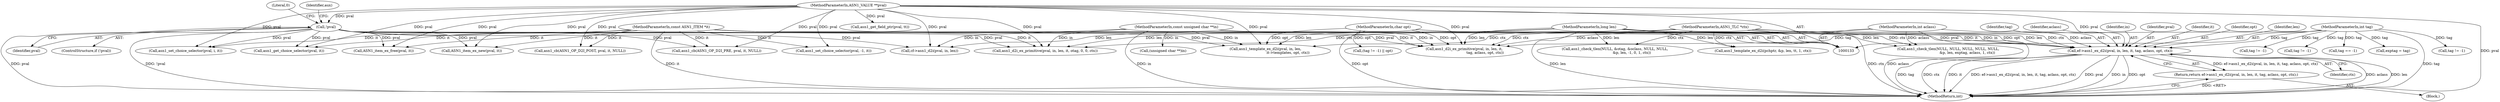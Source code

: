 digraph "0_openssl_b717b083073b6cacc0a5e2397b661678aff7ae7f@pointer" {
"1000328" [label="(Call,ef->asn1_ex_d2i(pval, in, len, it, tag, aclass, opt, ctx))"];
"1000185" [label="(Call,!pval)"];
"1000134" [label="(MethodParameterIn,ASN1_VALUE **pval)"];
"1000135" [label="(MethodParameterIn,const unsigned char **in)"];
"1000136" [label="(MethodParameterIn,long len)"];
"1000137" [label="(MethodParameterIn,const ASN1_ITEM *it)"];
"1000138" [label="(MethodParameterIn,int tag)"];
"1000139" [label="(MethodParameterIn,int aclass)"];
"1000140" [label="(MethodParameterIn,char opt)"];
"1000141" [label="(MethodParameterIn,ASN1_TLC *ctx)"];
"1000327" [label="(Return,return ef->asn1_ex_d2i(pval, in, len, it, tag, aclass, opt, ctx);)"];
"1000312" [label="(Call,asn1_d2i_ex_primitive(pval, in, len, it, otag, 0, 0, ctx))"];
"1000137" [label="(MethodParameterIn,const ASN1_ITEM *it)"];
"1000238" [label="(Call,asn1_d2i_ex_primitive(pval, in, len, it,\n                                     tag, aclass, opt, ctx))"];
"1000436" [label="(Call,cf->asn1_d2i(pval, in, len))"];
"1000955" [label="(MethodReturn,int)"];
"1000141" [label="(MethodParameterIn,ASN1_TLC *ctx)"];
"1000362" [label="(Call,exptag = tag)"];
"1000462" [label="(Call,asn1_cb(ASN1_OP_D2I_PRE, pval, it, NULL))"];
"1000184" [label="(ControlStructure,if (!pval))"];
"1000330" [label="(Identifier,in)"];
"1000329" [label="(Identifier,pval)"];
"1000327" [label="(Return,return ef->asn1_ex_d2i(pval, in, len, it, tag, aclass, opt, ctx);)"];
"1000567" [label="(Call,asn1_set_choice_selector(pval, i, it))"];
"1000208" [label="(Block,)"];
"1000332" [label="(Identifier,it)"];
"1000474" [label="(Call,asn1_get_choice_selector(pval, it))"];
"1000139" [label="(MethodParameterIn,int aclass)"];
"1000216" [label="(Call,(tag != -1) || opt)"];
"1000228" [label="(Call,asn1_template_ex_d2i(pval, in, len,\n                                        it->templates, opt, ctx))"];
"1000441" [label="(Call,tag != -1)"];
"1000557" [label="(Call,ASN1_item_ex_free(pval, it))"];
"1000367" [label="(Call,asn1_check_tlen(NULL, NULL, NULL, NULL, NULL,\n                                  &p, len, exptag, aclass, 1, ctx))"];
"1000255" [label="(Call,asn1_check_tlen(NULL, &otag, &oclass, NULL, NULL,\n                              &p, len, -1, 0, 1, ctx))"];
"1000335" [label="(Identifier,opt)"];
"1000186" [label="(Identifier,pval)"];
"1000336" [label="(Identifier,ctx)"];
"1000579" [label="(Call,asn1_cb(ASN1_OP_D2I_POST, pval, it, NULL))"];
"1000136" [label="(MethodParameterIn,long len)"];
"1000521" [label="(Call,asn1_template_ex_d2i(pchptr, &p, len, tt, 1, ctx))"];
"1000331" [label="(Identifier,len)"];
"1000191" [label="(Identifier,aux)"];
"1000497" [label="(Call,asn1_get_field_ptr(pval, tt))"];
"1000188" [label="(Literal,0)"];
"1000503" [label="(Call,asn1_set_choice_selector(pval, -1, it))"];
"1000397" [label="(Call,tag != -1)"];
"1000217" [label="(Call,tag != -1)"];
"1000328" [label="(Call,ef->asn1_ex_d2i(pval, in, len, it, tag, aclass, opt, ctx))"];
"1000138" [label="(MethodParameterIn,int tag)"];
"1000511" [label="(Call,ASN1_item_ex_new(pval, it))"];
"1000352" [label="(Call,tag == -1)"];
"1000333" [label="(Identifier,tag)"];
"1000134" [label="(MethodParameterIn,ASN1_VALUE **pval)"];
"1000405" [label="(Call,(unsigned char **)in)"];
"1000140" [label="(MethodParameterIn,char opt)"];
"1000135" [label="(MethodParameterIn,const unsigned char **in)"];
"1000334" [label="(Identifier,aclass)"];
"1000185" [label="(Call,!pval)"];
"1000328" -> "1000327"  [label="AST: "];
"1000328" -> "1000336"  [label="CFG: "];
"1000329" -> "1000328"  [label="AST: "];
"1000330" -> "1000328"  [label="AST: "];
"1000331" -> "1000328"  [label="AST: "];
"1000332" -> "1000328"  [label="AST: "];
"1000333" -> "1000328"  [label="AST: "];
"1000334" -> "1000328"  [label="AST: "];
"1000335" -> "1000328"  [label="AST: "];
"1000336" -> "1000328"  [label="AST: "];
"1000327" -> "1000328"  [label="CFG: "];
"1000328" -> "1000955"  [label="DDG: aclass"];
"1000328" -> "1000955"  [label="DDG: len"];
"1000328" -> "1000955"  [label="DDG: tag"];
"1000328" -> "1000955"  [label="DDG: ctx"];
"1000328" -> "1000955"  [label="DDG: it"];
"1000328" -> "1000955"  [label="DDG: ef->asn1_ex_d2i(pval, in, len, it, tag, aclass, opt, ctx)"];
"1000328" -> "1000955"  [label="DDG: pval"];
"1000328" -> "1000955"  [label="DDG: in"];
"1000328" -> "1000955"  [label="DDG: opt"];
"1000328" -> "1000327"  [label="DDG: ef->asn1_ex_d2i(pval, in, len, it, tag, aclass, opt, ctx)"];
"1000185" -> "1000328"  [label="DDG: pval"];
"1000134" -> "1000328"  [label="DDG: pval"];
"1000135" -> "1000328"  [label="DDG: in"];
"1000136" -> "1000328"  [label="DDG: len"];
"1000137" -> "1000328"  [label="DDG: it"];
"1000138" -> "1000328"  [label="DDG: tag"];
"1000139" -> "1000328"  [label="DDG: aclass"];
"1000140" -> "1000328"  [label="DDG: opt"];
"1000141" -> "1000328"  [label="DDG: ctx"];
"1000185" -> "1000184"  [label="AST: "];
"1000185" -> "1000186"  [label="CFG: "];
"1000186" -> "1000185"  [label="AST: "];
"1000188" -> "1000185"  [label="CFG: "];
"1000191" -> "1000185"  [label="CFG: "];
"1000185" -> "1000955"  [label="DDG: pval"];
"1000185" -> "1000955"  [label="DDG: !pval"];
"1000134" -> "1000185"  [label="DDG: pval"];
"1000185" -> "1000228"  [label="DDG: pval"];
"1000185" -> "1000238"  [label="DDG: pval"];
"1000185" -> "1000312"  [label="DDG: pval"];
"1000185" -> "1000436"  [label="DDG: pval"];
"1000185" -> "1000462"  [label="DDG: pval"];
"1000185" -> "1000474"  [label="DDG: pval"];
"1000185" -> "1000511"  [label="DDG: pval"];
"1000185" -> "1000557"  [label="DDG: pval"];
"1000185" -> "1000567"  [label="DDG: pval"];
"1000134" -> "1000133"  [label="AST: "];
"1000134" -> "1000955"  [label="DDG: pval"];
"1000134" -> "1000228"  [label="DDG: pval"];
"1000134" -> "1000238"  [label="DDG: pval"];
"1000134" -> "1000312"  [label="DDG: pval"];
"1000134" -> "1000436"  [label="DDG: pval"];
"1000134" -> "1000462"  [label="DDG: pval"];
"1000134" -> "1000474"  [label="DDG: pval"];
"1000134" -> "1000497"  [label="DDG: pval"];
"1000134" -> "1000503"  [label="DDG: pval"];
"1000134" -> "1000511"  [label="DDG: pval"];
"1000134" -> "1000557"  [label="DDG: pval"];
"1000134" -> "1000567"  [label="DDG: pval"];
"1000134" -> "1000579"  [label="DDG: pval"];
"1000135" -> "1000133"  [label="AST: "];
"1000135" -> "1000955"  [label="DDG: in"];
"1000135" -> "1000228"  [label="DDG: in"];
"1000135" -> "1000238"  [label="DDG: in"];
"1000135" -> "1000312"  [label="DDG: in"];
"1000135" -> "1000405"  [label="DDG: in"];
"1000135" -> "1000436"  [label="DDG: in"];
"1000136" -> "1000133"  [label="AST: "];
"1000136" -> "1000955"  [label="DDG: len"];
"1000136" -> "1000228"  [label="DDG: len"];
"1000136" -> "1000238"  [label="DDG: len"];
"1000136" -> "1000255"  [label="DDG: len"];
"1000136" -> "1000312"  [label="DDG: len"];
"1000136" -> "1000367"  [label="DDG: len"];
"1000136" -> "1000436"  [label="DDG: len"];
"1000136" -> "1000521"  [label="DDG: len"];
"1000137" -> "1000133"  [label="AST: "];
"1000137" -> "1000955"  [label="DDG: it"];
"1000137" -> "1000238"  [label="DDG: it"];
"1000137" -> "1000312"  [label="DDG: it"];
"1000137" -> "1000462"  [label="DDG: it"];
"1000137" -> "1000474"  [label="DDG: it"];
"1000137" -> "1000503"  [label="DDG: it"];
"1000137" -> "1000511"  [label="DDG: it"];
"1000137" -> "1000557"  [label="DDG: it"];
"1000137" -> "1000567"  [label="DDG: it"];
"1000137" -> "1000579"  [label="DDG: it"];
"1000138" -> "1000133"  [label="AST: "];
"1000138" -> "1000955"  [label="DDG: tag"];
"1000138" -> "1000217"  [label="DDG: tag"];
"1000138" -> "1000238"  [label="DDG: tag"];
"1000138" -> "1000352"  [label="DDG: tag"];
"1000138" -> "1000362"  [label="DDG: tag"];
"1000138" -> "1000397"  [label="DDG: tag"];
"1000138" -> "1000441"  [label="DDG: tag"];
"1000139" -> "1000133"  [label="AST: "];
"1000139" -> "1000955"  [label="DDG: aclass"];
"1000139" -> "1000238"  [label="DDG: aclass"];
"1000139" -> "1000367"  [label="DDG: aclass"];
"1000140" -> "1000133"  [label="AST: "];
"1000140" -> "1000955"  [label="DDG: opt"];
"1000140" -> "1000216"  [label="DDG: opt"];
"1000140" -> "1000228"  [label="DDG: opt"];
"1000140" -> "1000238"  [label="DDG: opt"];
"1000141" -> "1000133"  [label="AST: "];
"1000141" -> "1000955"  [label="DDG: ctx"];
"1000141" -> "1000228"  [label="DDG: ctx"];
"1000141" -> "1000238"  [label="DDG: ctx"];
"1000141" -> "1000255"  [label="DDG: ctx"];
"1000141" -> "1000312"  [label="DDG: ctx"];
"1000141" -> "1000367"  [label="DDG: ctx"];
"1000141" -> "1000521"  [label="DDG: ctx"];
"1000327" -> "1000208"  [label="AST: "];
"1000955" -> "1000327"  [label="CFG: "];
"1000327" -> "1000955"  [label="DDG: <RET>"];
}
